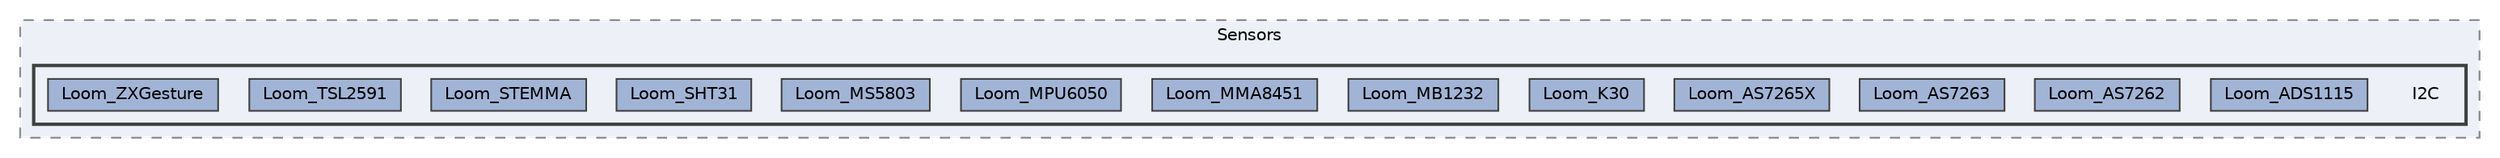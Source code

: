 digraph "C:/Users/Will/AppData/Local/Arduino15/packages/loom4/hardware/samd/4.0.6/libraries/Loom/src/Sensors/I2C"
{
 // LATEX_PDF_SIZE
  bgcolor="transparent";
  edge [fontname=Helvetica,fontsize=10,labelfontname=Helvetica,labelfontsize=10];
  node [fontname=Helvetica,fontsize=10,shape=box,height=0.2,width=0.4];
  compound=true
  subgraph clusterdir_34ad8d73d8b032955901177e6cabcd8e {
    graph [ bgcolor="#edf0f7", pencolor="grey50", label="Sensors", fontname=Helvetica,fontsize=10 style="filled,dashed", URL="dir_34ad8d73d8b032955901177e6cabcd8e.html",tooltip=""]
  subgraph clusterdir_a545c452ef6823fd8b38a8c1abee1b51 {
    graph [ bgcolor="#edf0f7", pencolor="grey25", label="", fontname=Helvetica,fontsize=10 style="filled,bold", URL="dir_a545c452ef6823fd8b38a8c1abee1b51.html",tooltip=""]
    dir_a545c452ef6823fd8b38a8c1abee1b51 [shape=plaintext, label="I2C"];
  dir_21285a61a642c578ef541c66a5f97158 [label="Loom_ADS1115", fillcolor="#a2b4d6", color="grey25", style="filled", URL="dir_21285a61a642c578ef541c66a5f97158.html",tooltip=""];
  dir_12e7694bf59db6ab9c52b3eaf4492cfe [label="Loom_AS7262", fillcolor="#a2b4d6", color="grey25", style="filled", URL="dir_12e7694bf59db6ab9c52b3eaf4492cfe.html",tooltip=""];
  dir_99ea8b262c6f0f7c782fd6deb15138ae [label="Loom_AS7263", fillcolor="#a2b4d6", color="grey25", style="filled", URL="dir_99ea8b262c6f0f7c782fd6deb15138ae.html",tooltip=""];
  dir_96171376e37731c45832bdea09b4741e [label="Loom_AS7265X", fillcolor="#a2b4d6", color="grey25", style="filled", URL="dir_96171376e37731c45832bdea09b4741e.html",tooltip=""];
  dir_91bd7c1afc117d1485ceb9f1b2a9f5b1 [label="Loom_K30", fillcolor="#a2b4d6", color="grey25", style="filled", URL="dir_91bd7c1afc117d1485ceb9f1b2a9f5b1.html",tooltip=""];
  dir_2b52a91f0a0bb238ed11cc33f9f3f334 [label="Loom_MB1232", fillcolor="#a2b4d6", color="grey25", style="filled", URL="dir_2b52a91f0a0bb238ed11cc33f9f3f334.html",tooltip=""];
  dir_607049a2434851bb3d93a3e8b7e0a171 [label="Loom_MMA8451", fillcolor="#a2b4d6", color="grey25", style="filled", URL="dir_607049a2434851bb3d93a3e8b7e0a171.html",tooltip=""];
  dir_24393d4e69bb68e76b366de4ae5d46d3 [label="Loom_MPU6050", fillcolor="#a2b4d6", color="grey25", style="filled", URL="dir_24393d4e69bb68e76b366de4ae5d46d3.html",tooltip=""];
  dir_91ad159e796a610dddaa70ca0e0bc2c4 [label="Loom_MS5803", fillcolor="#a2b4d6", color="grey25", style="filled", URL="dir_91ad159e796a610dddaa70ca0e0bc2c4.html",tooltip=""];
  dir_10653d6ce7784c9f6915dadae05ce820 [label="Loom_SHT31", fillcolor="#a2b4d6", color="grey25", style="filled", URL="dir_10653d6ce7784c9f6915dadae05ce820.html",tooltip=""];
  dir_9a1a4d26461bd8dbd14c5caa54658e3d [label="Loom_STEMMA", fillcolor="#a2b4d6", color="grey25", style="filled", URL="dir_9a1a4d26461bd8dbd14c5caa54658e3d.html",tooltip=""];
  dir_c48036ab8c6d8862739ecb86d077ddd2 [label="Loom_TSL2591", fillcolor="#a2b4d6", color="grey25", style="filled", URL="dir_c48036ab8c6d8862739ecb86d077ddd2.html",tooltip=""];
  dir_fdd68fe00a56963f00982d81db715ba8 [label="Loom_ZXGesture", fillcolor="#a2b4d6", color="grey25", style="filled", URL="dir_fdd68fe00a56963f00982d81db715ba8.html",tooltip=""];
  }
  }
}
